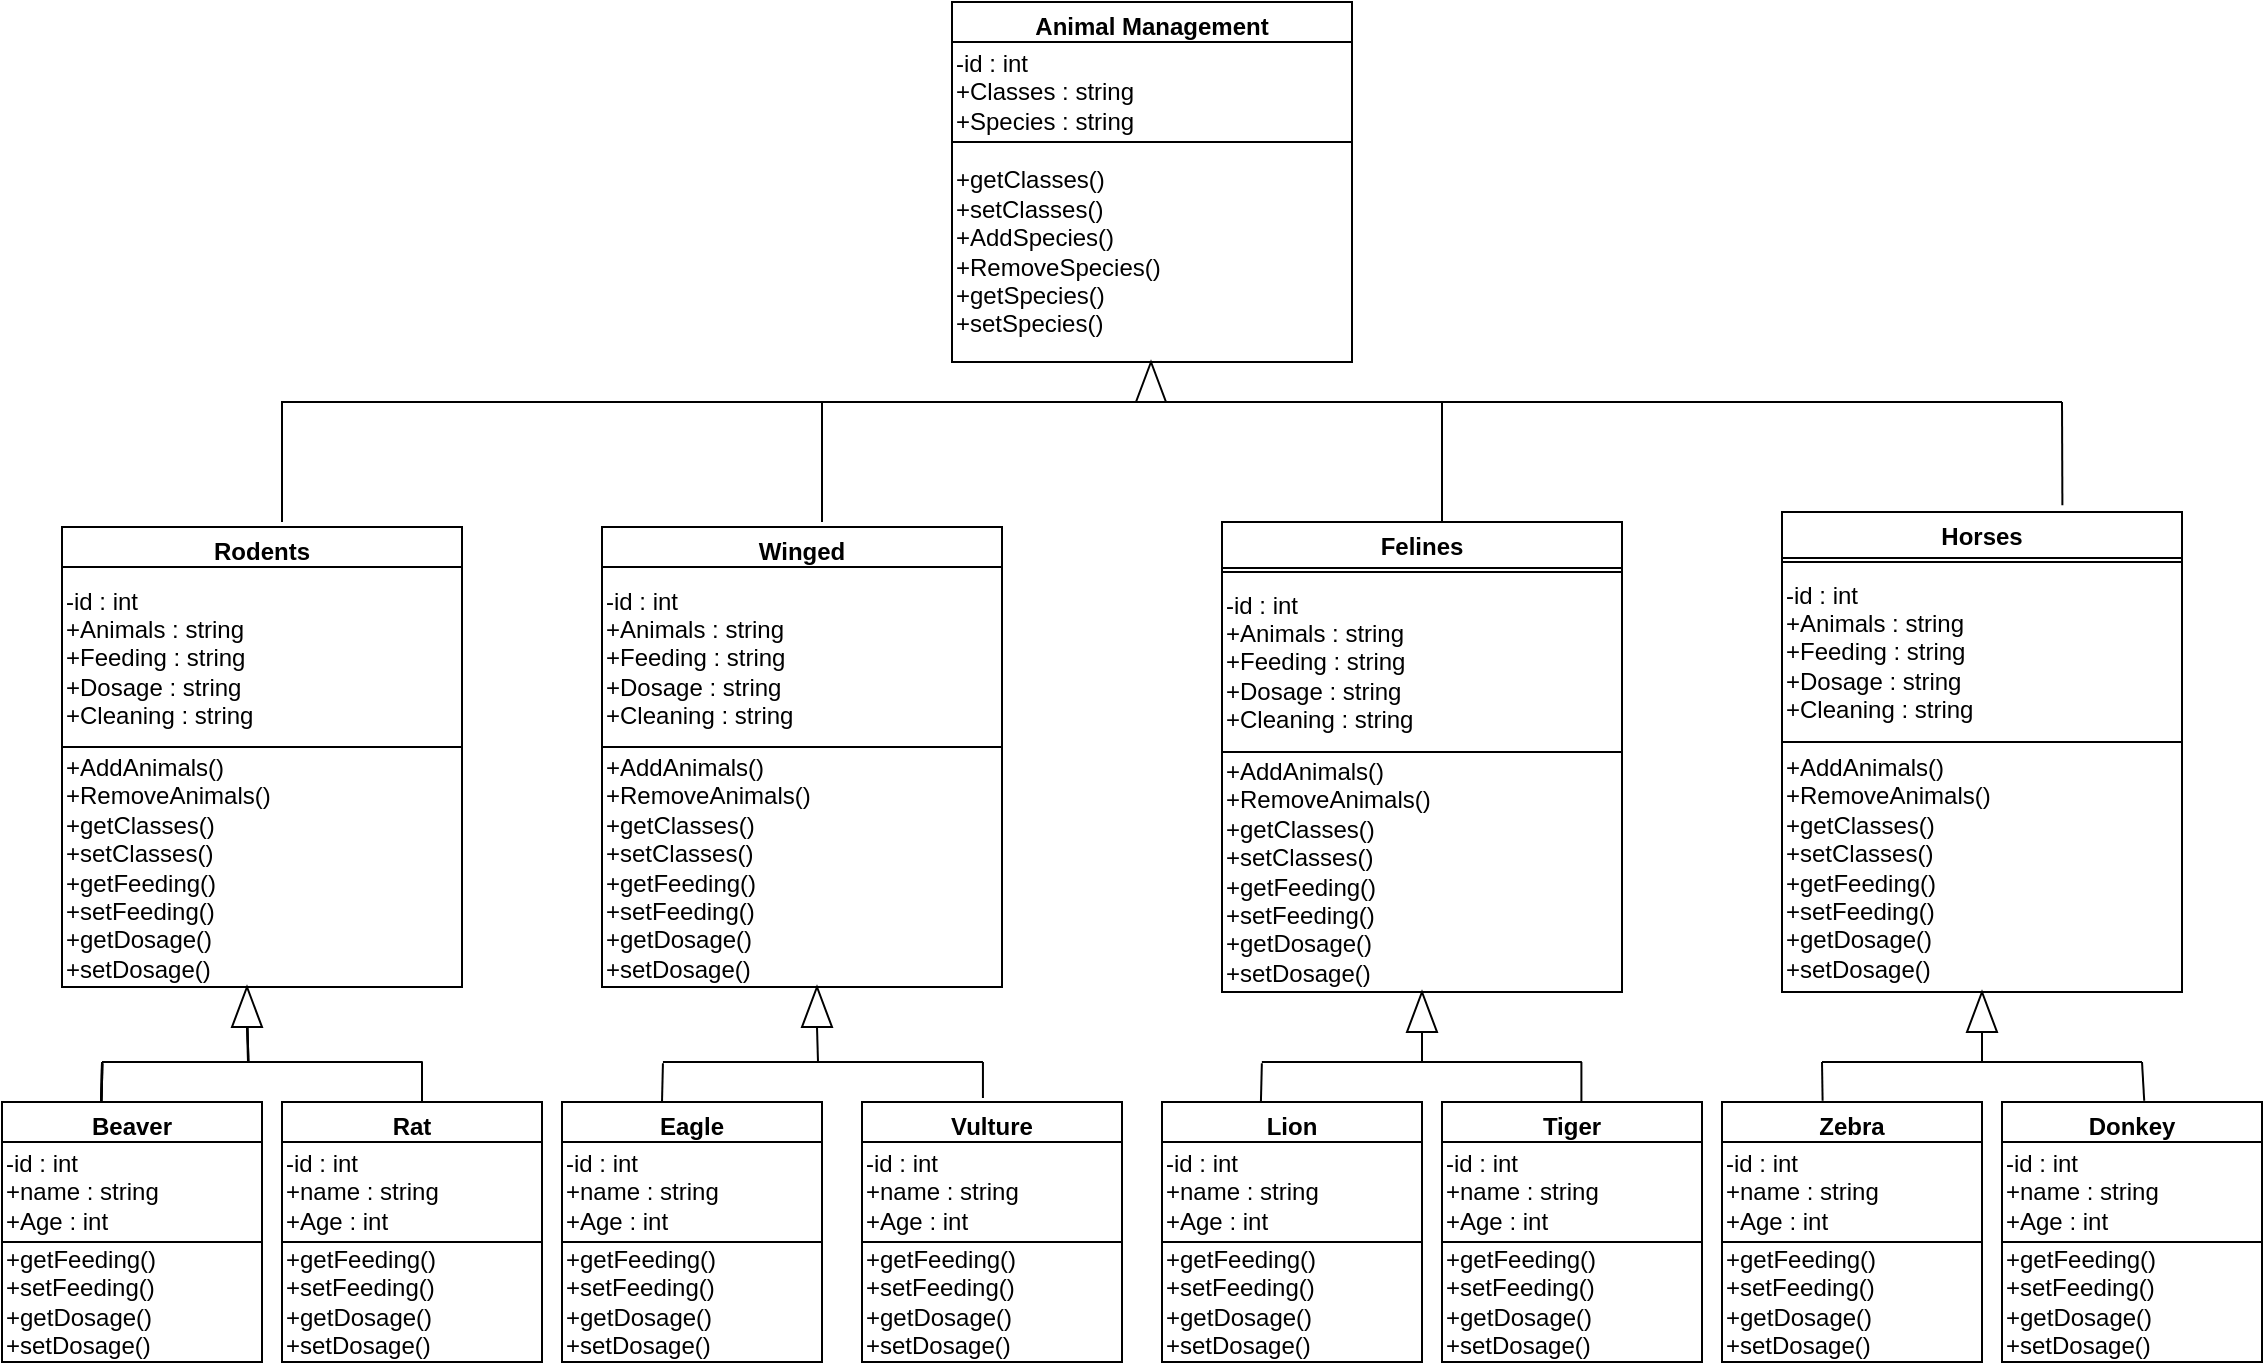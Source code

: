 <mxfile version="16.5.1" type="device"><diagram id="Gm6N8UkRjct3ucjZNcQH" name="Sayfa -1"><mxGraphModel dx="1021" dy="641" grid="1" gridSize="10" guides="1" tooltips="1" connect="1" arrows="1" fold="1" page="1" pageScale="1" pageWidth="1169" pageHeight="827" math="0" shadow="0"><root><mxCell id="0"/><mxCell id="1" parent="0"/><mxCell id="4vK8dDlK9Tx9seLcizbC-1" value="Animal Management" style="swimlane;" vertex="1" parent="1"><mxGeometry x="485" y="20" width="200" height="180" as="geometry"/></mxCell><mxCell id="4vK8dDlK9Tx9seLcizbC-2" value="-id : int&lt;br&gt;+Classes : string&lt;br&gt;+Species : string&lt;br&gt;" style="whiteSpace=wrap;html=1;align=left;" vertex="1" parent="4vK8dDlK9Tx9seLcizbC-1"><mxGeometry y="20" width="200" height="50" as="geometry"/></mxCell><mxCell id="4vK8dDlK9Tx9seLcizbC-8" style="edgeStyle=orthogonalEdgeStyle;rounded=0;orthogonalLoop=1;jettySize=auto;html=1;exitX=0.5;exitY=1;exitDx=0;exitDy=0;" edge="1" parent="4vK8dDlK9Tx9seLcizbC-1" source="4vK8dDlK9Tx9seLcizbC-2" target="4vK8dDlK9Tx9seLcizbC-2"><mxGeometry relative="1" as="geometry"/></mxCell><mxCell id="4vK8dDlK9Tx9seLcizbC-3" value="+getClasses()&lt;br&gt;+setClasses()&lt;br&gt;+AddSpecies()&lt;br&gt;+RemoveSpecies()&lt;br&gt;+getSpecies()&lt;br&gt;+setSpecies()" style="whiteSpace=wrap;html=1;align=left;" vertex="1" parent="4vK8dDlK9Tx9seLcizbC-1"><mxGeometry y="70" width="200" height="110" as="geometry"/></mxCell><mxCell id="4vK8dDlK9Tx9seLcizbC-4" value="Rodents" style="swimlane;" vertex="1" parent="1"><mxGeometry x="40" y="282.5" width="200" height="230" as="geometry"/></mxCell><mxCell id="4vK8dDlK9Tx9seLcizbC-5" value="-id : int&lt;br&gt;+Animals : string&lt;br&gt;+Feeding : string&lt;br&gt;+Dosage : string&lt;br&gt;+Cleaning : string" style="whiteSpace=wrap;html=1;align=left;" vertex="1" parent="4vK8dDlK9Tx9seLcizbC-4"><mxGeometry y="20" width="200" height="90" as="geometry"/></mxCell><mxCell id="4vK8dDlK9Tx9seLcizbC-6" value="+AddAnimals()&lt;br&gt;+RemoveAnimals()&lt;br&gt;+getClasses()&lt;br&gt;+setClasses()&lt;br&gt;+getFeeding()&lt;br&gt;+setFeeding()&lt;br&gt;+getDosage()&lt;br&gt;+setDosage()" style="whiteSpace=wrap;html=1;align=left;" vertex="1" parent="4vK8dDlK9Tx9seLcizbC-4"><mxGeometry y="110" width="200" height="120" as="geometry"/></mxCell><mxCell id="4vK8dDlK9Tx9seLcizbC-9" value="Winged" style="swimlane;" vertex="1" parent="1"><mxGeometry x="310" y="282.5" width="200" height="230" as="geometry"/></mxCell><mxCell id="4vK8dDlK9Tx9seLcizbC-11" value="-id : int&lt;br&gt;+Animals : string&lt;br&gt;+Feeding : string&lt;br&gt;+Dosage : string&lt;br&gt;+Cleaning : string" style="whiteSpace=wrap;html=1;align=left;" vertex="1" parent="4vK8dDlK9Tx9seLcizbC-9"><mxGeometry y="20" width="200" height="90" as="geometry"/></mxCell><mxCell id="4vK8dDlK9Tx9seLcizbC-12" value="+AddAnimals()&lt;br&gt;+RemoveAnimals()&lt;br&gt;+getClasses()&lt;br&gt;+setClasses()&lt;br&gt;+getFeeding()&lt;br&gt;+setFeeding()&lt;br&gt;+getDosage()&lt;br&gt;+setDosage()" style="whiteSpace=wrap;html=1;align=left;" vertex="1" parent="4vK8dDlK9Tx9seLcizbC-9"><mxGeometry y="110" width="200" height="120" as="geometry"/></mxCell><mxCell id="4vK8dDlK9Tx9seLcizbC-10" value="Felines" style="swimlane;" vertex="1" parent="1"><mxGeometry x="620" y="280" width="200" height="235" as="geometry"/></mxCell><mxCell id="4vK8dDlK9Tx9seLcizbC-13" value="-id : int&lt;br&gt;+Animals : string&lt;br&gt;+Feeding : string&lt;br&gt;+Dosage : string&lt;br&gt;+Cleaning : string" style="whiteSpace=wrap;html=1;align=left;" vertex="1" parent="4vK8dDlK9Tx9seLcizbC-10"><mxGeometry y="25" width="200" height="90" as="geometry"/></mxCell><mxCell id="4vK8dDlK9Tx9seLcizbC-14" value="+AddAnimals()&lt;br&gt;+RemoveAnimals()&lt;br&gt;+getClasses()&lt;br&gt;+setClasses()&lt;br&gt;+getFeeding()&lt;br&gt;+setFeeding()&lt;br&gt;+getDosage()&lt;br&gt;+setDosage()" style="whiteSpace=wrap;html=1;align=left;" vertex="1" parent="4vK8dDlK9Tx9seLcizbC-10"><mxGeometry y="115" width="200" height="120" as="geometry"/></mxCell><mxCell id="4vK8dDlK9Tx9seLcizbC-15" value="Horses" style="swimlane;" vertex="1" parent="1"><mxGeometry x="900" y="275" width="200" height="240" as="geometry"/></mxCell><mxCell id="4vK8dDlK9Tx9seLcizbC-16" value="-id : int&lt;br&gt;+Animals : string&lt;br&gt;+Feeding : string&lt;br&gt;+Dosage : string&lt;br&gt;+Cleaning : string" style="whiteSpace=wrap;html=1;align=left;" vertex="1" parent="4vK8dDlK9Tx9seLcizbC-15"><mxGeometry y="25" width="200" height="90" as="geometry"/></mxCell><mxCell id="4vK8dDlK9Tx9seLcizbC-17" value="+AddAnimals()&lt;br&gt;+RemoveAnimals()&lt;br&gt;+getClasses()&lt;br&gt;+setClasses()&lt;br&gt;+getFeeding()&lt;br&gt;+setFeeding()&lt;br&gt;+getDosage()&lt;br&gt;+setDosage()" style="whiteSpace=wrap;html=1;align=left;" vertex="1" parent="4vK8dDlK9Tx9seLcizbC-15"><mxGeometry y="115" width="200" height="125" as="geometry"/></mxCell><mxCell id="4vK8dDlK9Tx9seLcizbC-18" value="Beaver" style="swimlane;" vertex="1" parent="1"><mxGeometry x="10" y="570" width="130" height="130" as="geometry"/></mxCell><mxCell id="4vK8dDlK9Tx9seLcizbC-20" value="-id : int&lt;br&gt;+name : string&lt;br&gt;+Age : int" style="whiteSpace=wrap;html=1;align=left;" vertex="1" parent="4vK8dDlK9Tx9seLcizbC-18"><mxGeometry y="20" width="130" height="50" as="geometry"/></mxCell><mxCell id="4vK8dDlK9Tx9seLcizbC-21" value="&lt;span&gt;+getFeeding()&lt;/span&gt;&lt;br&gt;&lt;span&gt;+setFeeding()&lt;/span&gt;&lt;br&gt;&lt;span&gt;+getDosage()&lt;/span&gt;&lt;br&gt;&lt;span&gt;+setDosage()&lt;/span&gt;" style="whiteSpace=wrap;html=1;align=left;" vertex="1" parent="4vK8dDlK9Tx9seLcizbC-18"><mxGeometry y="70" width="130" height="60" as="geometry"/></mxCell><mxCell id="4vK8dDlK9Tx9seLcizbC-19" value="Rat" style="swimlane;" vertex="1" parent="1"><mxGeometry x="150" y="570" width="130" height="130" as="geometry"/></mxCell><mxCell id="4vK8dDlK9Tx9seLcizbC-22" value="-id : int&lt;br&gt;+name : string&lt;br&gt;+Age : int" style="whiteSpace=wrap;html=1;align=left;" vertex="1" parent="4vK8dDlK9Tx9seLcizbC-19"><mxGeometry y="20" width="130" height="50" as="geometry"/></mxCell><mxCell id="4vK8dDlK9Tx9seLcizbC-23" value="&lt;span&gt;+getFeeding()&lt;/span&gt;&lt;br&gt;&lt;span&gt;+setFeeding()&lt;/span&gt;&lt;br&gt;&lt;span&gt;+getDosage()&lt;/span&gt;&lt;br&gt;&lt;span&gt;+setDosage()&lt;/span&gt;" style="whiteSpace=wrap;html=1;align=left;" vertex="1" parent="4vK8dDlK9Tx9seLcizbC-19"><mxGeometry y="70" width="130" height="60" as="geometry"/></mxCell><mxCell id="4vK8dDlK9Tx9seLcizbC-24" value="Eagle" style="swimlane;" vertex="1" parent="1"><mxGeometry x="290" y="570" width="130" height="130" as="geometry"/></mxCell><mxCell id="4vK8dDlK9Tx9seLcizbC-25" value="-id : int&lt;br&gt;+name : string&lt;br&gt;+Age : int" style="whiteSpace=wrap;html=1;align=left;" vertex="1" parent="4vK8dDlK9Tx9seLcizbC-24"><mxGeometry y="20" width="130" height="50" as="geometry"/></mxCell><mxCell id="4vK8dDlK9Tx9seLcizbC-26" value="&lt;span&gt;+getFeeding()&lt;/span&gt;&lt;br&gt;&lt;span&gt;+setFeeding()&lt;/span&gt;&lt;br&gt;&lt;span&gt;+getDosage()&lt;/span&gt;&lt;br&gt;&lt;span&gt;+setDosage()&lt;/span&gt;" style="whiteSpace=wrap;html=1;align=left;" vertex="1" parent="4vK8dDlK9Tx9seLcizbC-24"><mxGeometry y="70" width="130" height="60" as="geometry"/></mxCell><mxCell id="4vK8dDlK9Tx9seLcizbC-27" value="Vulture" style="swimlane;" vertex="1" parent="1"><mxGeometry x="440" y="570" width="130" height="130" as="geometry"/></mxCell><mxCell id="4vK8dDlK9Tx9seLcizbC-28" value="-id : int&lt;br&gt;+name : string&lt;br&gt;+Age : int" style="whiteSpace=wrap;html=1;align=left;" vertex="1" parent="4vK8dDlK9Tx9seLcizbC-27"><mxGeometry y="20" width="130" height="50" as="geometry"/></mxCell><mxCell id="4vK8dDlK9Tx9seLcizbC-29" value="&lt;span&gt;+getFeeding()&lt;/span&gt;&lt;br&gt;&lt;span&gt;+setFeeding()&lt;/span&gt;&lt;br&gt;&lt;span&gt;+getDosage()&lt;/span&gt;&lt;br&gt;&lt;span&gt;+setDosage()&lt;/span&gt;" style="whiteSpace=wrap;html=1;align=left;" vertex="1" parent="4vK8dDlK9Tx9seLcizbC-27"><mxGeometry y="70" width="130" height="60" as="geometry"/></mxCell><mxCell id="4vK8dDlK9Tx9seLcizbC-30" value="Lion" style="swimlane;" vertex="1" parent="1"><mxGeometry x="590" y="570" width="130" height="130" as="geometry"/></mxCell><mxCell id="4vK8dDlK9Tx9seLcizbC-31" value="-id : int&lt;br&gt;+name : string&lt;br&gt;+Age : int" style="whiteSpace=wrap;html=1;align=left;" vertex="1" parent="4vK8dDlK9Tx9seLcizbC-30"><mxGeometry y="20" width="130" height="50" as="geometry"/></mxCell><mxCell id="4vK8dDlK9Tx9seLcizbC-32" value="&lt;span&gt;+getFeeding()&lt;/span&gt;&lt;br&gt;&lt;span&gt;+setFeeding()&lt;/span&gt;&lt;br&gt;&lt;span&gt;+getDosage()&lt;/span&gt;&lt;br&gt;&lt;span&gt;+setDosage()&lt;/span&gt;" style="whiteSpace=wrap;html=1;align=left;" vertex="1" parent="4vK8dDlK9Tx9seLcizbC-30"><mxGeometry y="70" width="130" height="60" as="geometry"/></mxCell><mxCell id="4vK8dDlK9Tx9seLcizbC-33" value="Tiger" style="swimlane;" vertex="1" parent="1"><mxGeometry x="730" y="570" width="130" height="130" as="geometry"/></mxCell><mxCell id="4vK8dDlK9Tx9seLcizbC-34" value="-id : int&lt;br&gt;+name : string&lt;br&gt;+Age : int" style="whiteSpace=wrap;html=1;align=left;" vertex="1" parent="4vK8dDlK9Tx9seLcizbC-33"><mxGeometry y="20" width="130" height="50" as="geometry"/></mxCell><mxCell id="4vK8dDlK9Tx9seLcizbC-35" value="&lt;span&gt;+getFeeding()&lt;/span&gt;&lt;br&gt;&lt;span&gt;+setFeeding()&lt;/span&gt;&lt;br&gt;&lt;span&gt;+getDosage()&lt;/span&gt;&lt;br&gt;&lt;span&gt;+setDosage()&lt;/span&gt;" style="whiteSpace=wrap;html=1;align=left;" vertex="1" parent="4vK8dDlK9Tx9seLcizbC-33"><mxGeometry y="70" width="130" height="60" as="geometry"/></mxCell><mxCell id="4vK8dDlK9Tx9seLcizbC-36" value="Zebra" style="swimlane;" vertex="1" parent="1"><mxGeometry x="870" y="570" width="130" height="130" as="geometry"/></mxCell><mxCell id="4vK8dDlK9Tx9seLcizbC-37" value="-id : int&lt;br&gt;+name : string&lt;br&gt;+Age : int" style="whiteSpace=wrap;html=1;align=left;" vertex="1" parent="4vK8dDlK9Tx9seLcizbC-36"><mxGeometry y="20" width="130" height="50" as="geometry"/></mxCell><mxCell id="4vK8dDlK9Tx9seLcizbC-38" value="&lt;span&gt;+getFeeding()&lt;/span&gt;&lt;br&gt;&lt;span&gt;+setFeeding()&lt;/span&gt;&lt;br&gt;&lt;span&gt;+getDosage()&lt;/span&gt;&lt;br&gt;&lt;span&gt;+setDosage()&lt;/span&gt;" style="whiteSpace=wrap;html=1;align=left;" vertex="1" parent="4vK8dDlK9Tx9seLcizbC-36"><mxGeometry y="70" width="130" height="60" as="geometry"/></mxCell><mxCell id="4vK8dDlK9Tx9seLcizbC-40" value="Donkey" style="swimlane;" vertex="1" parent="1"><mxGeometry x="1010" y="570" width="130" height="130" as="geometry"/></mxCell><mxCell id="4vK8dDlK9Tx9seLcizbC-41" value="-id : int&lt;br&gt;+name : string&lt;br&gt;+Age : int" style="whiteSpace=wrap;html=1;align=left;" vertex="1" parent="4vK8dDlK9Tx9seLcizbC-40"><mxGeometry y="20" width="130" height="50" as="geometry"/></mxCell><mxCell id="4vK8dDlK9Tx9seLcizbC-42" value="&lt;span&gt;+getFeeding()&lt;/span&gt;&lt;br&gt;&lt;span&gt;+setFeeding()&lt;/span&gt;&lt;br&gt;&lt;span&gt;+getDosage()&lt;/span&gt;&lt;br&gt;&lt;span&gt;+setDosage()&lt;/span&gt;" style="whiteSpace=wrap;html=1;align=left;" vertex="1" parent="4vK8dDlK9Tx9seLcizbC-40"><mxGeometry y="70" width="130" height="60" as="geometry"/></mxCell><mxCell id="4vK8dDlK9Tx9seLcizbC-44" value="" style="html=1;shadow=0;dashed=0;align=center;verticalAlign=middle;shape=mxgraph.arrows2.arrow;dy=0.6;dx=40;direction=north;notch=0;" vertex="1" parent="1"><mxGeometry x="577" y="200" width="15" height="20" as="geometry"/></mxCell><mxCell id="4vK8dDlK9Tx9seLcizbC-47" value="" style="html=1;shadow=0;dashed=0;align=center;verticalAlign=middle;shape=mxgraph.arrows2.arrow;dy=0.6;dx=40;direction=north;notch=0;" vertex="1" parent="1"><mxGeometry x="125" y="512.5" width="15" height="20" as="geometry"/></mxCell><mxCell id="4vK8dDlK9Tx9seLcizbC-48" value="" style="endArrow=none;html=1;rounded=0;entryX=0;entryY=0.5;entryDx=0;entryDy=0;entryPerimeter=0;" edge="1" parent="1" target="4vK8dDlK9Tx9seLcizbC-44"><mxGeometry width="50" height="50" relative="1" as="geometry"><mxPoint x="150" y="280" as="sourcePoint"/><mxPoint x="270" y="400" as="targetPoint"/><Array as="points"><mxPoint x="150" y="220"/></Array></mxGeometry></mxCell><mxCell id="4vK8dDlK9Tx9seLcizbC-49" value="" style="endArrow=none;html=1;rounded=0;" edge="1" parent="1"><mxGeometry width="50" height="50" relative="1" as="geometry"><mxPoint x="420" y="280" as="sourcePoint"/><mxPoint x="420" y="220" as="targetPoint"/></mxGeometry></mxCell><mxCell id="4vK8dDlK9Tx9seLcizbC-51" value="" style="endArrow=none;html=1;rounded=0;entryX=0;entryY=0.5;entryDx=0;entryDy=0;entryPerimeter=0;" edge="1" parent="1" target="4vK8dDlK9Tx9seLcizbC-44"><mxGeometry width="50" height="50" relative="1" as="geometry"><mxPoint x="410" y="220" as="sourcePoint"/><mxPoint x="270" y="400" as="targetPoint"/></mxGeometry></mxCell><mxCell id="4vK8dDlK9Tx9seLcizbC-52" value="" style="endArrow=none;html=1;rounded=0;entryX=0;entryY=0;entryDx=0;entryDy=15;entryPerimeter=0;" edge="1" parent="1" target="4vK8dDlK9Tx9seLcizbC-44"><mxGeometry width="50" height="50" relative="1" as="geometry"><mxPoint x="1040" y="220" as="sourcePoint"/><mxPoint x="600" y="400" as="targetPoint"/></mxGeometry></mxCell><mxCell id="4vK8dDlK9Tx9seLcizbC-53" value="" style="endArrow=none;html=1;rounded=0;" edge="1" parent="1"><mxGeometry width="50" height="50" relative="1" as="geometry"><mxPoint x="730" y="220" as="sourcePoint"/><mxPoint x="730" y="280" as="targetPoint"/></mxGeometry></mxCell><mxCell id="4vK8dDlK9Tx9seLcizbC-54" value="" style="endArrow=none;html=1;rounded=0;entryX=0.701;entryY=-0.014;entryDx=0;entryDy=0;entryPerimeter=0;" edge="1" parent="1" target="4vK8dDlK9Tx9seLcizbC-15"><mxGeometry width="50" height="50" relative="1" as="geometry"><mxPoint x="1040" y="220" as="sourcePoint"/><mxPoint x="742" y="292.415" as="targetPoint"/></mxGeometry></mxCell><mxCell id="4vK8dDlK9Tx9seLcizbC-55" value="" style="html=1;shadow=0;dashed=0;align=center;verticalAlign=middle;shape=mxgraph.arrows2.arrow;dy=0.6;dx=40;direction=north;notch=0;" vertex="1" parent="1"><mxGeometry x="992.5" y="515" width="15" height="20" as="geometry"/></mxCell><mxCell id="4vK8dDlK9Tx9seLcizbC-56" value="" style="html=1;shadow=0;dashed=0;align=center;verticalAlign=middle;shape=mxgraph.arrows2.arrow;dy=0.6;dx=40;direction=north;notch=0;" vertex="1" parent="1"><mxGeometry x="712.5" y="515" width="15" height="20" as="geometry"/></mxCell><mxCell id="4vK8dDlK9Tx9seLcizbC-59" value="" style="html=1;shadow=0;dashed=0;align=center;verticalAlign=middle;shape=mxgraph.arrows2.arrow;dy=0.6;dx=40;direction=north;notch=0;" vertex="1" parent="1"><mxGeometry x="410" y="512.5" width="15" height="20" as="geometry"/></mxCell><mxCell id="4vK8dDlK9Tx9seLcizbC-63" value="" style="endArrow=none;html=1;rounded=0;entryX=0;entryY=0.5;entryDx=0;entryDy=0;entryPerimeter=0;" edge="1" parent="1" target="4vK8dDlK9Tx9seLcizbC-47"><mxGeometry width="50" height="50" relative="1" as="geometry"><mxPoint x="133" y="550" as="sourcePoint"/><mxPoint x="260" y="400" as="targetPoint"/></mxGeometry></mxCell><mxCell id="4vK8dDlK9Tx9seLcizbC-64" value="" style="endArrow=none;html=1;rounded=0;" edge="1" parent="1"><mxGeometry width="50" height="50" relative="1" as="geometry"><mxPoint x="60" y="550" as="sourcePoint"/><mxPoint x="220" y="550" as="targetPoint"/></mxGeometry></mxCell><mxCell id="4vK8dDlK9Tx9seLcizbC-65" value="" style="endArrow=none;html=1;rounded=0;exitX=0.381;exitY=-0.005;exitDx=0;exitDy=0;exitPerimeter=0;" edge="1" parent="1" source="4vK8dDlK9Tx9seLcizbC-18"><mxGeometry width="50" height="50" relative="1" as="geometry"><mxPoint x="210" y="450" as="sourcePoint"/><mxPoint x="60" y="550" as="targetPoint"/></mxGeometry></mxCell><mxCell id="4vK8dDlK9Tx9seLcizbC-66" value="" style="endArrow=none;html=1;rounded=0;" edge="1" parent="1"><mxGeometry width="50" height="50" relative="1" as="geometry"><mxPoint x="220" y="570" as="sourcePoint"/><mxPoint x="220" y="550" as="targetPoint"/></mxGeometry></mxCell><mxCell id="4vK8dDlK9Tx9seLcizbC-67" value="" style="endArrow=none;html=1;rounded=0;exitX=0.381;exitY=-0.005;exitDx=0;exitDy=0;exitPerimeter=0;" edge="1" parent="1"><mxGeometry width="50" height="50" relative="1" as="geometry"><mxPoint x="59.53" y="570" as="sourcePoint"/><mxPoint x="60" y="550.65" as="targetPoint"/></mxGeometry></mxCell><mxCell id="4vK8dDlK9Tx9seLcizbC-68" value="" style="endArrow=none;html=1;rounded=0;" edge="1" parent="1"><mxGeometry width="50" height="50" relative="1" as="geometry"><mxPoint x="340.47" y="550" as="sourcePoint"/><mxPoint x="500.47" y="550" as="targetPoint"/></mxGeometry></mxCell><mxCell id="4vK8dDlK9Tx9seLcizbC-69" value="" style="endArrow=none;html=1;rounded=0;" edge="1" parent="1"><mxGeometry width="50" height="50" relative="1" as="geometry"><mxPoint x="500.49" y="568" as="sourcePoint"/><mxPoint x="500.47" y="550" as="targetPoint"/></mxGeometry></mxCell><mxCell id="4vK8dDlK9Tx9seLcizbC-70" value="" style="endArrow=none;html=1;rounded=0;exitX=0.381;exitY=-0.005;exitDx=0;exitDy=0;exitPerimeter=0;" edge="1" parent="1"><mxGeometry width="50" height="50" relative="1" as="geometry"><mxPoint x="340.0" y="570" as="sourcePoint"/><mxPoint x="340.47" y="550.65" as="targetPoint"/></mxGeometry></mxCell><mxCell id="4vK8dDlK9Tx9seLcizbC-71" value="" style="endArrow=none;html=1;rounded=0;entryX=0;entryY=0.5;entryDx=0;entryDy=0;entryPerimeter=0;" edge="1" parent="1" target="4vK8dDlK9Tx9seLcizbC-59"><mxGeometry width="50" height="50" relative="1" as="geometry"><mxPoint x="418" y="550" as="sourcePoint"/><mxPoint x="142.5" y="542.5" as="targetPoint"/></mxGeometry></mxCell><mxCell id="4vK8dDlK9Tx9seLcizbC-72" value="" style="endArrow=none;html=1;rounded=0;entryX=0;entryY=0.5;entryDx=0;entryDy=0;entryPerimeter=0;" edge="1" parent="1"><mxGeometry width="50" height="50" relative="1" as="geometry"><mxPoint x="133.23" y="550" as="sourcePoint"/><mxPoint x="132.73" y="532.5" as="targetPoint"/></mxGeometry></mxCell><mxCell id="4vK8dDlK9Tx9seLcizbC-73" value="" style="endArrow=none;html=1;rounded=0;exitX=0.381;exitY=-0.005;exitDx=0;exitDy=0;exitPerimeter=0;" edge="1" parent="1"><mxGeometry width="50" height="50" relative="1" as="geometry"><mxPoint x="59.76" y="570" as="sourcePoint"/><mxPoint x="60.23" y="550.65" as="targetPoint"/></mxGeometry></mxCell><mxCell id="4vK8dDlK9Tx9seLcizbC-74" value="" style="endArrow=none;html=1;rounded=0;" edge="1" parent="1"><mxGeometry width="50" height="50" relative="1" as="geometry"><mxPoint x="60.23" y="550" as="sourcePoint"/><mxPoint x="220.23" y="550" as="targetPoint"/></mxGeometry></mxCell><mxCell id="4vK8dDlK9Tx9seLcizbC-75" value="" style="endArrow=none;html=1;rounded=0;entryX=0;entryY=0.5;entryDx=0;entryDy=0;entryPerimeter=0;" edge="1" parent="1"><mxGeometry width="50" height="50" relative="1" as="geometry"><mxPoint x="133.23" y="550" as="sourcePoint"/><mxPoint x="132.73" y="532.5" as="targetPoint"/></mxGeometry></mxCell><mxCell id="4vK8dDlK9Tx9seLcizbC-76" value="" style="endArrow=none;html=1;rounded=0;exitX=0.381;exitY=-0.005;exitDx=0;exitDy=0;exitPerimeter=0;" edge="1" parent="1"><mxGeometry width="50" height="50" relative="1" as="geometry"><mxPoint x="59.76" y="570" as="sourcePoint"/><mxPoint x="60.23" y="550.65" as="targetPoint"/></mxGeometry></mxCell><mxCell id="4vK8dDlK9Tx9seLcizbC-77" value="" style="endArrow=none;html=1;rounded=0;" edge="1" parent="1"><mxGeometry width="50" height="50" relative="1" as="geometry"><mxPoint x="60.23" y="550" as="sourcePoint"/><mxPoint x="220.23" y="550" as="targetPoint"/></mxGeometry></mxCell><mxCell id="4vK8dDlK9Tx9seLcizbC-84" value="" style="endArrow=none;html=1;rounded=0;" edge="1" parent="1"><mxGeometry width="50" height="50" relative="1" as="geometry"><mxPoint x="920" y="550" as="sourcePoint"/><mxPoint x="1080" y="550" as="targetPoint"/></mxGeometry></mxCell><mxCell id="4vK8dDlK9Tx9seLcizbC-85" value="" style="endArrow=none;html=1;rounded=0;" edge="1" parent="1"><mxGeometry width="50" height="50" relative="1" as="geometry"><mxPoint x="799.7" y="570" as="sourcePoint"/><mxPoint x="799.7" y="550" as="targetPoint"/></mxGeometry></mxCell><mxCell id="4vK8dDlK9Tx9seLcizbC-86" value="" style="endArrow=none;html=1;rounded=0;entryX=0;entryY=0.5;entryDx=0;entryDy=0;entryPerimeter=0;" edge="1" parent="1" target="4vK8dDlK9Tx9seLcizbC-56"><mxGeometry width="50" height="50" relative="1" as="geometry"><mxPoint x="720" y="550" as="sourcePoint"/><mxPoint x="712.43" y="532.5" as="targetPoint"/></mxGeometry></mxCell><mxCell id="4vK8dDlK9Tx9seLcizbC-87" value="" style="endArrow=none;html=1;rounded=0;exitX=0.381;exitY=-0.005;exitDx=0;exitDy=0;exitPerimeter=0;" edge="1" parent="1"><mxGeometry width="50" height="50" relative="1" as="geometry"><mxPoint x="639.46" y="570" as="sourcePoint"/><mxPoint x="639.93" y="550.65" as="targetPoint"/></mxGeometry></mxCell><mxCell id="4vK8dDlK9Tx9seLcizbC-88" value="" style="endArrow=none;html=1;rounded=0;" edge="1" parent="1"><mxGeometry width="50" height="50" relative="1" as="geometry"><mxPoint x="639.93" y="550" as="sourcePoint"/><mxPoint x="799.93" y="550" as="targetPoint"/></mxGeometry></mxCell><mxCell id="4vK8dDlK9Tx9seLcizbC-90" value="" style="endArrow=none;html=1;rounded=0;exitX=0.387;exitY=-0.005;exitDx=0;exitDy=0;exitPerimeter=0;" edge="1" parent="1" source="4vK8dDlK9Tx9seLcizbC-36"><mxGeometry width="50" height="50" relative="1" as="geometry"><mxPoint x="890" y="450" as="sourcePoint"/><mxPoint x="920" y="550" as="targetPoint"/></mxGeometry></mxCell><mxCell id="4vK8dDlK9Tx9seLcizbC-91" value="" style="endArrow=none;html=1;rounded=0;exitX=0.547;exitY=-0.005;exitDx=0;exitDy=0;exitPerimeter=0;" edge="1" parent="1" source="4vK8dDlK9Tx9seLcizbC-40"><mxGeometry width="50" height="50" relative="1" as="geometry"><mxPoint x="890" y="450" as="sourcePoint"/><mxPoint x="1080" y="550" as="targetPoint"/></mxGeometry></mxCell><mxCell id="4vK8dDlK9Tx9seLcizbC-92" value="" style="endArrow=none;html=1;rounded=0;entryX=0;entryY=0.5;entryDx=0;entryDy=0;entryPerimeter=0;" edge="1" parent="1" target="4vK8dDlK9Tx9seLcizbC-55"><mxGeometry width="50" height="50" relative="1" as="geometry"><mxPoint x="1000" y="550" as="sourcePoint"/><mxPoint x="940" y="400" as="targetPoint"/></mxGeometry></mxCell></root></mxGraphModel></diagram></mxfile>